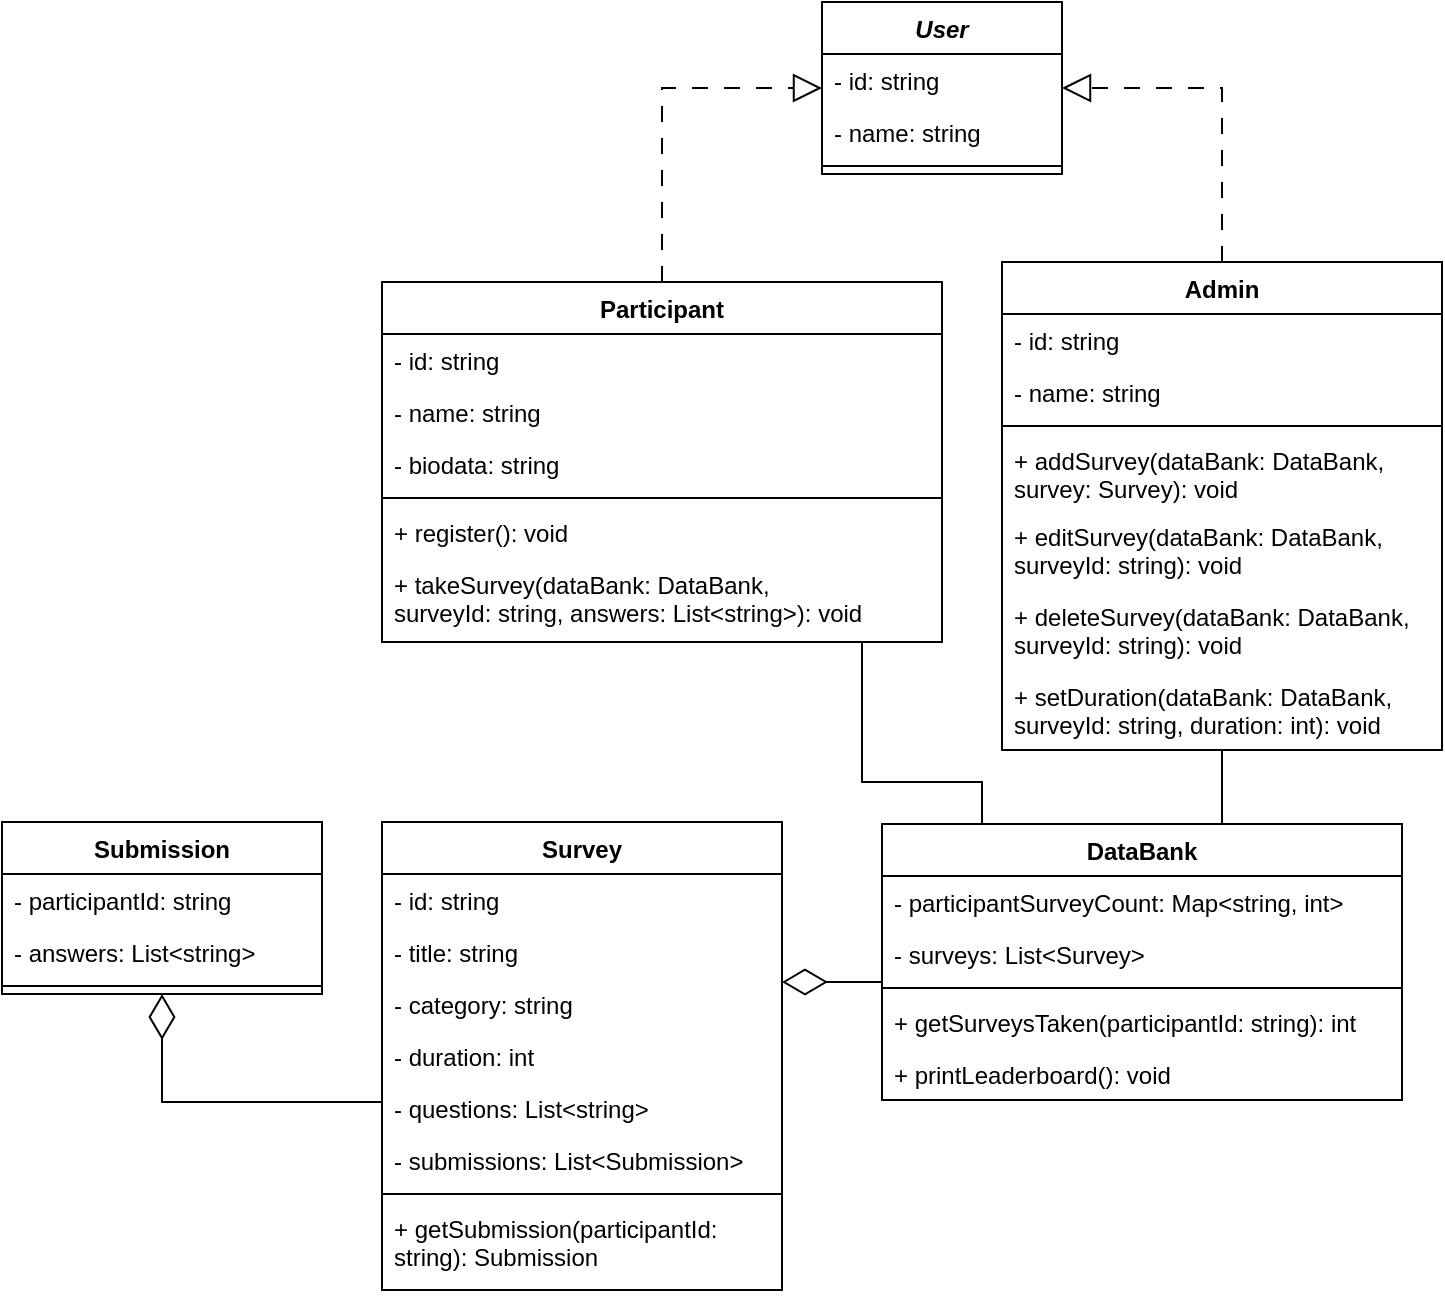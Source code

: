 <mxfile version="16.5.1" type="device" pages="2"><diagram id="oVAMmOjpGpqG1x3Kujc6" name="Class Diagram"><mxGraphModel dx="868" dy="563" grid="1" gridSize="10" guides="1" tooltips="1" connect="1" arrows="1" fold="1" page="1" pageScale="1" pageWidth="850" pageHeight="1100" background="none" math="0" shadow="0"><root><mxCell id="fpF5CI0FtS82N-PwY8RU-0"/><mxCell id="fpF5CI0FtS82N-PwY8RU-1" parent="fpF5CI0FtS82N-PwY8RU-0"/><mxCell id="Be_wtCM-BPWPSQhNU4jH-3" style="rounded=0;html=1;dashed=1;dashPattern=8 8;strokeWidth=1;edgeStyle=orthogonalEdgeStyle;endSize=12;endArrow=block;endFill=0;" parent="fpF5CI0FtS82N-PwY8RU-1" source="uFZZaizbo9lws-Cu4-Lb-0" target="uFZZaizbo9lws-Cu4-Lb-50" edge="1"><mxGeometry relative="1" as="geometry"><Array as="points"><mxPoint x="680" y="113"/></Array></mxGeometry></mxCell><mxCell id="ctmqUa3myYbx-IkT92Q0-2" style="edgeStyle=orthogonalEdgeStyle;rounded=0;html=1;strokeWidth=1;endArrow=none;endFill=0;endSize=20;" parent="fpF5CI0FtS82N-PwY8RU-1" source="uFZZaizbo9lws-Cu4-Lb-0" target="uFZZaizbo9lws-Cu4-Lb-41" edge="1"><mxGeometry relative="1" as="geometry"><Array as="points"><mxPoint x="650" y="390"/><mxPoint x="650" y="390"/></Array></mxGeometry></mxCell><mxCell id="uFZZaizbo9lws-Cu4-Lb-0" value="Admin" style="swimlane;fontStyle=1;align=center;verticalAlign=top;childLayout=stackLayout;horizontal=1;startSize=26;horizontalStack=0;resizeParent=1;resizeParentMax=0;resizeLast=0;collapsible=1;marginBottom=0;" parent="fpF5CI0FtS82N-PwY8RU-1" vertex="1"><mxGeometry x="570" y="200" width="220" height="244" as="geometry"/></mxCell><mxCell id="uFZZaizbo9lws-Cu4-Lb-1" value="- id: string" style="text;strokeColor=none;fillColor=none;align=left;verticalAlign=top;spacingLeft=4;spacingRight=4;overflow=hidden;rotatable=0;points=[[0,0.5],[1,0.5]];portConstraint=eastwest;" parent="uFZZaizbo9lws-Cu4-Lb-0" vertex="1"><mxGeometry y="26" width="220" height="26" as="geometry"/></mxCell><mxCell id="uFZZaizbo9lws-Cu4-Lb-2" value="- name: string" style="text;strokeColor=none;fillColor=none;align=left;verticalAlign=top;spacingLeft=4;spacingRight=4;overflow=hidden;rotatable=0;points=[[0,0.5],[1,0.5]];portConstraint=eastwest;" parent="uFZZaizbo9lws-Cu4-Lb-0" vertex="1"><mxGeometry y="52" width="220" height="26" as="geometry"/></mxCell><mxCell id="uFZZaizbo9lws-Cu4-Lb-4" value="" style="line;strokeWidth=1;fillColor=none;align=left;verticalAlign=middle;spacingTop=-1;spacingLeft=3;spacingRight=3;rotatable=0;labelPosition=right;points=[];portConstraint=eastwest;" parent="uFZZaizbo9lws-Cu4-Lb-0" vertex="1"><mxGeometry y="78" width="220" height="8" as="geometry"/></mxCell><mxCell id="uFZZaizbo9lws-Cu4-Lb-5" value="+ addSurvey(dataBank: DataBank,&#10;survey: Survey): void" style="text;strokeColor=none;fillColor=none;align=left;verticalAlign=top;spacingLeft=4;spacingRight=4;overflow=hidden;rotatable=0;points=[[0,0.5],[1,0.5]];portConstraint=eastwest;" parent="uFZZaizbo9lws-Cu4-Lb-0" vertex="1"><mxGeometry y="86" width="220" height="38" as="geometry"/></mxCell><mxCell id="uFZZaizbo9lws-Cu4-Lb-6" value="+ editSurvey(dataBank: DataBank,&#10;surveyId: string): void" style="text;strokeColor=none;fillColor=none;align=left;verticalAlign=top;spacingLeft=4;spacingRight=4;overflow=hidden;rotatable=0;points=[[0,0.5],[1,0.5]];portConstraint=eastwest;" parent="uFZZaizbo9lws-Cu4-Lb-0" vertex="1"><mxGeometry y="124" width="220" height="40" as="geometry"/></mxCell><mxCell id="uFZZaizbo9lws-Cu4-Lb-7" value="+ deleteSurvey(dataBank: DataBank,&#10;surveyId: string): void" style="text;strokeColor=none;fillColor=none;align=left;verticalAlign=top;spacingLeft=4;spacingRight=4;overflow=hidden;rotatable=0;points=[[0,0.5],[1,0.5]];portConstraint=eastwest;" parent="uFZZaizbo9lws-Cu4-Lb-0" vertex="1"><mxGeometry y="164" width="220" height="40" as="geometry"/></mxCell><mxCell id="uFZZaizbo9lws-Cu4-Lb-8" value="+ setDuration(dataBank: DataBank,&#10;surveyId: string, duration: int): void" style="text;strokeColor=none;fillColor=none;align=left;verticalAlign=top;spacingLeft=4;spacingRight=4;overflow=hidden;rotatable=0;points=[[0,0.5],[1,0.5]];portConstraint=eastwest;" parent="uFZZaizbo9lws-Cu4-Lb-0" vertex="1"><mxGeometry y="204" width="220" height="40" as="geometry"/></mxCell><mxCell id="Be_wtCM-BPWPSQhNU4jH-4" style="edgeStyle=orthogonalEdgeStyle;rounded=0;html=1;dashed=1;dashPattern=8 8;strokeWidth=1;endArrow=block;endFill=0;endSize=12;" parent="fpF5CI0FtS82N-PwY8RU-1" source="uFZZaizbo9lws-Cu4-Lb-10" target="uFZZaizbo9lws-Cu4-Lb-50" edge="1"><mxGeometry relative="1" as="geometry"><Array as="points"><mxPoint x="400" y="113"/></Array></mxGeometry></mxCell><mxCell id="ctmqUa3myYbx-IkT92Q0-4" style="edgeStyle=orthogonalEdgeStyle;rounded=0;html=1;strokeWidth=1;endArrow=none;endFill=0;endSize=20;" parent="fpF5CI0FtS82N-PwY8RU-1" source="uFZZaizbo9lws-Cu4-Lb-10" target="uFZZaizbo9lws-Cu4-Lb-41" edge="1"><mxGeometry relative="1" as="geometry"><Array as="points"><mxPoint x="500" y="460"/><mxPoint x="560" y="460"/></Array></mxGeometry></mxCell><mxCell id="uFZZaizbo9lws-Cu4-Lb-10" value="Participant" style="swimlane;fontStyle=1;align=center;verticalAlign=top;childLayout=stackLayout;horizontal=1;startSize=26;horizontalStack=0;resizeParent=1;resizeParentMax=0;resizeLast=0;collapsible=1;marginBottom=0;" parent="fpF5CI0FtS82N-PwY8RU-1" vertex="1"><mxGeometry x="260" y="210" width="280" height="180" as="geometry"/></mxCell><mxCell id="uFZZaizbo9lws-Cu4-Lb-11" value="- id: string" style="text;strokeColor=none;fillColor=none;align=left;verticalAlign=top;spacingLeft=4;spacingRight=4;overflow=hidden;rotatable=0;points=[[0,0.5],[1,0.5]];portConstraint=eastwest;" parent="uFZZaizbo9lws-Cu4-Lb-10" vertex="1"><mxGeometry y="26" width="280" height="26" as="geometry"/></mxCell><mxCell id="uFZZaizbo9lws-Cu4-Lb-12" value="- name: string" style="text;strokeColor=none;fillColor=none;align=left;verticalAlign=top;spacingLeft=4;spacingRight=4;overflow=hidden;rotatable=0;points=[[0,0.5],[1,0.5]];portConstraint=eastwest;" parent="uFZZaizbo9lws-Cu4-Lb-10" vertex="1"><mxGeometry y="52" width="280" height="26" as="geometry"/></mxCell><mxCell id="uFZZaizbo9lws-Cu4-Lb-20" value="- biodata: string" style="text;strokeColor=none;fillColor=none;align=left;verticalAlign=top;spacingLeft=4;spacingRight=4;overflow=hidden;rotatable=0;points=[[0,0.5],[1,0.5]];portConstraint=eastwest;" parent="uFZZaizbo9lws-Cu4-Lb-10" vertex="1"><mxGeometry y="78" width="280" height="26" as="geometry"/></mxCell><mxCell id="uFZZaizbo9lws-Cu4-Lb-14" value="" style="line;strokeWidth=1;fillColor=none;align=left;verticalAlign=middle;spacingTop=-1;spacingLeft=3;spacingRight=3;rotatable=0;labelPosition=right;points=[];portConstraint=eastwest;" parent="uFZZaizbo9lws-Cu4-Lb-10" vertex="1"><mxGeometry y="104" width="280" height="8" as="geometry"/></mxCell><mxCell id="uFZZaizbo9lws-Cu4-Lb-18" value="+ register(): void" style="text;strokeColor=none;fillColor=none;align=left;verticalAlign=top;spacingLeft=4;spacingRight=4;overflow=hidden;rotatable=0;points=[[0,0.5],[1,0.5]];portConstraint=eastwest;" parent="uFZZaizbo9lws-Cu4-Lb-10" vertex="1"><mxGeometry y="112" width="280" height="26" as="geometry"/></mxCell><mxCell id="uFZZaizbo9lws-Cu4-Lb-22" value="+ takeSurvey(dataBank: DataBank,&#10;surveyId: string, answers: List&lt;string&gt;): void" style="text;strokeColor=none;fillColor=none;align=left;verticalAlign=top;spacingLeft=4;spacingRight=4;overflow=hidden;rotatable=0;points=[[0,0.5],[1,0.5]];portConstraint=eastwest;" parent="uFZZaizbo9lws-Cu4-Lb-10" vertex="1"><mxGeometry y="138" width="280" height="42" as="geometry"/></mxCell><mxCell id="ctmqUa3myYbx-IkT92Q0-5" style="edgeStyle=orthogonalEdgeStyle;rounded=0;html=1;strokeWidth=1;endArrow=diamondThin;endFill=0;endSize=20;" parent="fpF5CI0FtS82N-PwY8RU-1" source="uFZZaizbo9lws-Cu4-Lb-23" target="uFZZaizbo9lws-Cu4-Lb-63" edge="1"><mxGeometry relative="1" as="geometry"><Array as="points"><mxPoint x="150" y="620"/></Array></mxGeometry></mxCell><mxCell id="uFZZaizbo9lws-Cu4-Lb-23" value="Survey" style="swimlane;fontStyle=1;align=center;verticalAlign=top;childLayout=stackLayout;horizontal=1;startSize=26;horizontalStack=0;resizeParent=1;resizeParentMax=0;resizeLast=0;collapsible=1;marginBottom=0;" parent="fpF5CI0FtS82N-PwY8RU-1" vertex="1"><mxGeometry x="260" y="480" width="200" height="234" as="geometry"/></mxCell><mxCell id="uFZZaizbo9lws-Cu4-Lb-24" value="- id: string" style="text;strokeColor=none;fillColor=none;align=left;verticalAlign=top;spacingLeft=4;spacingRight=4;overflow=hidden;rotatable=0;points=[[0,0.5],[1,0.5]];portConstraint=eastwest;" parent="uFZZaizbo9lws-Cu4-Lb-23" vertex="1"><mxGeometry y="26" width="200" height="26" as="geometry"/></mxCell><mxCell id="uFZZaizbo9lws-Cu4-Lb-25" value="- title: string" style="text;strokeColor=none;fillColor=none;align=left;verticalAlign=top;spacingLeft=4;spacingRight=4;overflow=hidden;rotatable=0;points=[[0,0.5],[1,0.5]];portConstraint=eastwest;" parent="uFZZaizbo9lws-Cu4-Lb-23" vertex="1"><mxGeometry y="52" width="200" height="26" as="geometry"/></mxCell><mxCell id="uFZZaizbo9lws-Cu4-Lb-26" value="- category: string" style="text;strokeColor=none;fillColor=none;align=left;verticalAlign=top;spacingLeft=4;spacingRight=4;overflow=hidden;rotatable=0;points=[[0,0.5],[1,0.5]];portConstraint=eastwest;" parent="uFZZaizbo9lws-Cu4-Lb-23" vertex="1"><mxGeometry y="78" width="200" height="26" as="geometry"/></mxCell><mxCell id="uFZZaizbo9lws-Cu4-Lb-28" value="- duration: int" style="text;strokeColor=none;fillColor=none;align=left;verticalAlign=top;spacingLeft=4;spacingRight=4;overflow=hidden;rotatable=0;points=[[0,0.5],[1,0.5]];portConstraint=eastwest;" parent="uFZZaizbo9lws-Cu4-Lb-23" vertex="1"><mxGeometry y="104" width="200" height="26" as="geometry"/></mxCell><mxCell id="uFZZaizbo9lws-Cu4-Lb-27" value="- questions: List&lt;string&gt;" style="text;strokeColor=none;fillColor=none;align=left;verticalAlign=top;spacingLeft=4;spacingRight=4;overflow=hidden;rotatable=0;points=[[0,0.5],[1,0.5]];portConstraint=eastwest;" parent="uFZZaizbo9lws-Cu4-Lb-23" vertex="1"><mxGeometry y="130" width="200" height="26" as="geometry"/></mxCell><mxCell id="uFZZaizbo9lws-Cu4-Lb-62" value="- submissions: List&lt;Submission&gt;" style="text;strokeColor=none;fillColor=none;align=left;verticalAlign=top;spacingLeft=4;spacingRight=4;overflow=hidden;rotatable=0;points=[[0,0.5],[1,0.5]];portConstraint=eastwest;" parent="uFZZaizbo9lws-Cu4-Lb-23" vertex="1"><mxGeometry y="156" width="200" height="26" as="geometry"/></mxCell><mxCell id="uFZZaizbo9lws-Cu4-Lb-29" value="" style="line;strokeWidth=1;fillColor=none;align=left;verticalAlign=middle;spacingTop=-1;spacingLeft=3;spacingRight=3;rotatable=0;labelPosition=right;points=[];portConstraint=eastwest;" parent="uFZZaizbo9lws-Cu4-Lb-23" vertex="1"><mxGeometry y="182" width="200" height="8" as="geometry"/></mxCell><mxCell id="uFZZaizbo9lws-Cu4-Lb-75" value="+ getSubmission(participantId:&#10;string): Submission" style="text;strokeColor=none;fillColor=none;align=left;verticalAlign=top;spacingLeft=4;spacingRight=4;overflow=hidden;rotatable=0;points=[[0,0.5],[1,0.5]];portConstraint=eastwest;" parent="uFZZaizbo9lws-Cu4-Lb-23" vertex="1"><mxGeometry y="190" width="200" height="44" as="geometry"/></mxCell><mxCell id="ctmqUa3myYbx-IkT92Q0-0" style="edgeStyle=orthogonalEdgeStyle;rounded=0;html=1;strokeWidth=1;endArrow=diamondThin;endFill=0;endSize=20;" parent="fpF5CI0FtS82N-PwY8RU-1" source="uFZZaizbo9lws-Cu4-Lb-41" target="uFZZaizbo9lws-Cu4-Lb-23" edge="1"><mxGeometry relative="1" as="geometry"><mxPoint x="520" y="600" as="sourcePoint"/><mxPoint x="280" y="570" as="targetPoint"/><Array as="points"><mxPoint x="490" y="560"/><mxPoint x="490" y="560"/></Array></mxGeometry></mxCell><mxCell id="uFZZaizbo9lws-Cu4-Lb-41" value="DataBank" style="swimlane;fontStyle=1;align=center;verticalAlign=top;childLayout=stackLayout;horizontal=1;startSize=26;horizontalStack=0;resizeParent=1;resizeParentMax=0;resizeLast=0;collapsible=1;marginBottom=0;" parent="fpF5CI0FtS82N-PwY8RU-1" vertex="1"><mxGeometry x="510" y="481" width="260" height="138" as="geometry"/></mxCell><mxCell id="uFZZaizbo9lws-Cu4-Lb-42" value="- participantSurveyCount: Map&lt;string, int&gt;" style="text;strokeColor=none;fillColor=none;align=left;verticalAlign=top;spacingLeft=4;spacingRight=4;overflow=hidden;rotatable=0;points=[[0,0.5],[1,0.5]];portConstraint=eastwest;" parent="uFZZaizbo9lws-Cu4-Lb-41" vertex="1"><mxGeometry y="26" width="260" height="26" as="geometry"/></mxCell><mxCell id="uFZZaizbo9lws-Cu4-Lb-61" value="- surveys: List&lt;Survey&gt;" style="text;strokeColor=none;fillColor=none;align=left;verticalAlign=top;spacingLeft=4;spacingRight=4;overflow=hidden;rotatable=0;points=[[0,0.5],[1,0.5]];portConstraint=eastwest;" parent="uFZZaizbo9lws-Cu4-Lb-41" vertex="1"><mxGeometry y="52" width="260" height="26" as="geometry"/></mxCell><mxCell id="uFZZaizbo9lws-Cu4-Lb-47" value="" style="line;strokeWidth=1;fillColor=none;align=left;verticalAlign=middle;spacingTop=-1;spacingLeft=3;spacingRight=3;rotatable=0;labelPosition=right;points=[];portConstraint=eastwest;" parent="uFZZaizbo9lws-Cu4-Lb-41" vertex="1"><mxGeometry y="78" width="260" height="8" as="geometry"/></mxCell><mxCell id="uFZZaizbo9lws-Cu4-Lb-78" value="+ getSurveysTaken(participantId: string): int" style="text;strokeColor=none;fillColor=none;align=left;verticalAlign=top;spacingLeft=4;spacingRight=4;overflow=hidden;rotatable=0;points=[[0,0.5],[1,0.5]];portConstraint=eastwest;" parent="uFZZaizbo9lws-Cu4-Lb-41" vertex="1"><mxGeometry y="86" width="260" height="26" as="geometry"/></mxCell><mxCell id="uFZZaizbo9lws-Cu4-Lb-71" value="+ printLeaderboard(): void" style="text;strokeColor=none;fillColor=none;align=left;verticalAlign=top;spacingLeft=4;spacingRight=4;overflow=hidden;rotatable=0;points=[[0,0.5],[1,0.5]];portConstraint=eastwest;" parent="uFZZaizbo9lws-Cu4-Lb-41" vertex="1"><mxGeometry y="112" width="260" height="26" as="geometry"/></mxCell><mxCell id="uFZZaizbo9lws-Cu4-Lb-50" value="User" style="swimlane;fontStyle=3;align=center;verticalAlign=top;childLayout=stackLayout;horizontal=1;startSize=26;horizontalStack=0;resizeParent=1;resizeParentMax=0;resizeLast=0;collapsible=1;marginBottom=0;" parent="fpF5CI0FtS82N-PwY8RU-1" vertex="1"><mxGeometry x="480" y="70" width="120" height="86" as="geometry"/></mxCell><mxCell id="uFZZaizbo9lws-Cu4-Lb-51" value="- id: string" style="text;strokeColor=none;fillColor=none;align=left;verticalAlign=top;spacingLeft=4;spacingRight=4;overflow=hidden;rotatable=0;points=[[0,0.5],[1,0.5]];portConstraint=eastwest;fontStyle=0" parent="uFZZaizbo9lws-Cu4-Lb-50" vertex="1"><mxGeometry y="26" width="120" height="26" as="geometry"/></mxCell><mxCell id="uFZZaizbo9lws-Cu4-Lb-52" value="- name: string" style="text;strokeColor=none;fillColor=none;align=left;verticalAlign=top;spacingLeft=4;spacingRight=4;overflow=hidden;rotatable=0;points=[[0,0.5],[1,0.5]];portConstraint=eastwest;fontStyle=0" parent="uFZZaizbo9lws-Cu4-Lb-50" vertex="1"><mxGeometry y="52" width="120" height="26" as="geometry"/></mxCell><mxCell id="uFZZaizbo9lws-Cu4-Lb-54" value="" style="line;strokeWidth=1;fillColor=none;align=left;verticalAlign=middle;spacingTop=-1;spacingLeft=3;spacingRight=3;rotatable=0;labelPosition=right;points=[];portConstraint=eastwest;" parent="uFZZaizbo9lws-Cu4-Lb-50" vertex="1"><mxGeometry y="78" width="120" height="8" as="geometry"/></mxCell><mxCell id="uFZZaizbo9lws-Cu4-Lb-63" value="Submission" style="swimlane;fontStyle=1;align=center;verticalAlign=top;childLayout=stackLayout;horizontal=1;startSize=26;horizontalStack=0;resizeParent=1;resizeParentMax=0;resizeLast=0;collapsible=1;marginBottom=0;" parent="fpF5CI0FtS82N-PwY8RU-1" vertex="1"><mxGeometry x="70" y="480" width="160" height="86" as="geometry"/></mxCell><mxCell id="uFZZaizbo9lws-Cu4-Lb-66" value="- participantId: string" style="text;strokeColor=none;fillColor=none;align=left;verticalAlign=top;spacingLeft=4;spacingRight=4;overflow=hidden;rotatable=0;points=[[0,0.5],[1,0.5]];portConstraint=eastwest;" parent="uFZZaizbo9lws-Cu4-Lb-63" vertex="1"><mxGeometry y="26" width="160" height="26" as="geometry"/></mxCell><mxCell id="uFZZaizbo9lws-Cu4-Lb-74" value="- answers: List&lt;string&gt;" style="text;strokeColor=none;fillColor=none;align=left;verticalAlign=top;spacingLeft=4;spacingRight=4;overflow=hidden;rotatable=0;points=[[0,0.5],[1,0.5]];portConstraint=eastwest;" parent="uFZZaizbo9lws-Cu4-Lb-63" vertex="1"><mxGeometry y="52" width="160" height="26" as="geometry"/></mxCell><mxCell id="uFZZaizbo9lws-Cu4-Lb-67" value="" style="line;strokeWidth=1;fillColor=none;align=left;verticalAlign=middle;spacingTop=-1;spacingLeft=3;spacingRight=3;rotatable=0;labelPosition=right;points=[];portConstraint=eastwest;" parent="uFZZaizbo9lws-Cu4-Lb-63" vertex="1"><mxGeometry y="78" width="160" height="8" as="geometry"/></mxCell></root></mxGraphModel></diagram><diagram id="qYP1hg00byOOVkPQJ6UA" name="ER Diagram"><mxGraphModel dx="832" dy="485" grid="1" gridSize="10" guides="1" tooltips="1" connect="1" arrows="1" fold="1" page="1" pageScale="1" pageWidth="850" pageHeight="1100" math="0" shadow="0">&#xa;            <root>&#xa;                <mxCell id="N2RUJGXtfo4sSX20YHbn-0"/>&#xa;                <mxCell id="N2RUJGXtfo4sSX20YHbn-1" parent="N2RUJGXtfo4sSX20YHbn-0"/>&#xa;                <mxCell id="HDeraa3b5u5kPSdl0kWV-0" value="User" style="shape=table;startSize=30;container=1;collapsible=1;childLayout=tableLayout;fixedRows=1;rowLines=0;fontStyle=1;align=center;resizeLast=1;" parent="N2RUJGXtfo4sSX20YHbn-1" vertex="1">&#xa;                    <mxGeometry x="80" y="160" width="160" height="220" as="geometry"/>&#xa;                </mxCell>&#xa;                <mxCell id="HDeraa3b5u5kPSdl0kWV-1" value="" style="shape=tableRow;horizontal=0;startSize=0;swimlaneHead=0;swimlaneBody=0;fillColor=none;collapsible=0;dropTarget=0;points=[[0,0.5],[1,0.5]];portConstraint=eastwest;top=0;left=0;right=0;bottom=1;" parent="HDeraa3b5u5kPSdl0kWV-0" vertex="1">&#xa;                    <mxGeometry y="30" width="160" height="30" as="geometry"/>&#xa;                </mxCell>&#xa;                <mxCell id="HDeraa3b5u5kPSdl0kWV-2" value="PK" style="shape=partialRectangle;connectable=0;fillColor=none;top=0;left=0;bottom=0;right=0;fontStyle=1;overflow=hidden;" parent="HDeraa3b5u5kPSdl0kWV-1" vertex="1">&#xa;                    <mxGeometry width="30" height="30" as="geometry">&#xa;                        <mxRectangle width="30" height="30" as="alternateBounds"/>&#xa;                    </mxGeometry>&#xa;                </mxCell>&#xa;                <mxCell id="HDeraa3b5u5kPSdl0kWV-3" value="id" style="shape=partialRectangle;connectable=0;fillColor=none;top=0;left=0;bottom=0;right=0;align=left;spacingLeft=6;fontStyle=5;overflow=hidden;" parent="HDeraa3b5u5kPSdl0kWV-1" vertex="1">&#xa;                    <mxGeometry x="30" width="130" height="30" as="geometry">&#xa;                        <mxRectangle width="130" height="30" as="alternateBounds"/>&#xa;                    </mxGeometry>&#xa;                </mxCell>&#xa;                <mxCell id="HDeraa3b5u5kPSdl0kWV-4" value="" style="shape=tableRow;horizontal=0;startSize=0;swimlaneHead=0;swimlaneBody=0;fillColor=none;collapsible=0;dropTarget=0;points=[[0,0.5],[1,0.5]];portConstraint=eastwest;top=0;left=0;right=0;bottom=0;" parent="HDeraa3b5u5kPSdl0kWV-0" vertex="1">&#xa;                    <mxGeometry y="60" width="160" height="30" as="geometry"/>&#xa;                </mxCell>&#xa;                <mxCell id="HDeraa3b5u5kPSdl0kWV-5" value="" style="shape=partialRectangle;connectable=0;fillColor=none;top=0;left=0;bottom=0;right=0;editable=1;overflow=hidden;" parent="HDeraa3b5u5kPSdl0kWV-4" vertex="1">&#xa;                    <mxGeometry width="30" height="30" as="geometry">&#xa;                        <mxRectangle width="30" height="30" as="alternateBounds"/>&#xa;                    </mxGeometry>&#xa;                </mxCell>&#xa;                <mxCell id="HDeraa3b5u5kPSdl0kWV-6" value="name" style="shape=partialRectangle;connectable=0;fillColor=none;top=0;left=0;bottom=0;right=0;align=left;spacingLeft=6;overflow=hidden;" parent="HDeraa3b5u5kPSdl0kWV-4" vertex="1">&#xa;                    <mxGeometry x="30" width="130" height="30" as="geometry">&#xa;                        <mxRectangle width="130" height="30" as="alternateBounds"/>&#xa;                    </mxGeometry>&#xa;                </mxCell>&#xa;                <mxCell id="1VS6TCJKfzuKed5p6ZdA-13" value="" style="shape=tableRow;horizontal=0;startSize=0;swimlaneHead=0;swimlaneBody=0;fillColor=none;collapsible=0;dropTarget=0;points=[[0,0.5],[1,0.5]];portConstraint=eastwest;top=0;left=0;right=0;bottom=0;" parent="HDeraa3b5u5kPSdl0kWV-0" vertex="1">&#xa;                    <mxGeometry y="90" width="160" height="30" as="geometry"/>&#xa;                </mxCell>&#xa;                <mxCell id="1VS6TCJKfzuKed5p6ZdA-14" value="" style="shape=partialRectangle;connectable=0;fillColor=none;top=0;left=0;bottom=0;right=0;editable=1;overflow=hidden;" parent="1VS6TCJKfzuKed5p6ZdA-13" vertex="1">&#xa;                    <mxGeometry width="30" height="30" as="geometry">&#xa;                        <mxRectangle width="30" height="30" as="alternateBounds"/>&#xa;                    </mxGeometry>&#xa;                </mxCell>&#xa;                <mxCell id="1VS6TCJKfzuKed5p6ZdA-15" value="password" style="shape=partialRectangle;connectable=0;fillColor=none;top=0;left=0;bottom=0;right=0;align=left;spacingLeft=6;overflow=hidden;" parent="1VS6TCJKfzuKed5p6ZdA-13" vertex="1">&#xa;                    <mxGeometry x="30" width="130" height="30" as="geometry">&#xa;                        <mxRectangle width="130" height="30" as="alternateBounds"/>&#xa;                    </mxGeometry>&#xa;                </mxCell>&#xa;                <mxCell id="iSuhEY0S3cybfxQblb8B-7" value="" style="shape=tableRow;horizontal=0;startSize=0;swimlaneHead=0;swimlaneBody=0;fillColor=none;collapsible=0;dropTarget=0;points=[[0,0.5],[1,0.5]];portConstraint=eastwest;top=0;left=0;right=0;bottom=0;" parent="HDeraa3b5u5kPSdl0kWV-0" vertex="1">&#xa;                    <mxGeometry y="120" width="160" height="30" as="geometry"/>&#xa;                </mxCell>&#xa;                <mxCell id="iSuhEY0S3cybfxQblb8B-8" value="" style="shape=partialRectangle;connectable=0;fillColor=none;top=0;left=0;bottom=0;right=0;editable=1;overflow=hidden;" parent="iSuhEY0S3cybfxQblb8B-7" vertex="1">&#xa;                    <mxGeometry width="30" height="30" as="geometry">&#xa;                        <mxRectangle width="30" height="30" as="alternateBounds"/>&#xa;                    </mxGeometry>&#xa;                </mxCell>&#xa;                <mxCell id="iSuhEY0S3cybfxQblb8B-9" value="role" style="shape=partialRectangle;connectable=0;fillColor=none;top=0;left=0;bottom=0;right=0;align=left;spacingLeft=6;overflow=hidden;" parent="iSuhEY0S3cybfxQblb8B-7" vertex="1">&#xa;                    <mxGeometry x="30" width="130" height="30" as="geometry">&#xa;                        <mxRectangle width="130" height="30" as="alternateBounds"/>&#xa;                    </mxGeometry>&#xa;                </mxCell>&#xa;                <mxCell id="HDeraa3b5u5kPSdl0kWV-10" value="" style="shape=tableRow;horizontal=0;startSize=0;swimlaneHead=0;swimlaneBody=0;fillColor=none;collapsible=0;dropTarget=0;points=[[0,0.5],[1,0.5]];portConstraint=eastwest;top=0;left=0;right=0;bottom=0;" parent="HDeraa3b5u5kPSdl0kWV-0" vertex="1">&#xa;                    <mxGeometry y="150" width="160" height="30" as="geometry"/>&#xa;                </mxCell>&#xa;                <mxCell id="HDeraa3b5u5kPSdl0kWV-11" value="" style="shape=partialRectangle;connectable=0;fillColor=none;top=0;left=0;bottom=0;right=0;editable=1;overflow=hidden;" parent="HDeraa3b5u5kPSdl0kWV-10" vertex="1">&#xa;                    <mxGeometry width="30" height="30" as="geometry">&#xa;                        <mxRectangle width="30" height="30" as="alternateBounds"/>&#xa;                    </mxGeometry>&#xa;                </mxCell>&#xa;                <mxCell id="HDeraa3b5u5kPSdl0kWV-12" value="biodata" style="shape=partialRectangle;connectable=0;fillColor=none;top=0;left=0;bottom=0;right=0;align=left;spacingLeft=6;overflow=hidden;" parent="HDeraa3b5u5kPSdl0kWV-10" vertex="1">&#xa;                    <mxGeometry x="30" width="130" height="30" as="geometry">&#xa;                        <mxRectangle width="130" height="30" as="alternateBounds"/>&#xa;                    </mxGeometry>&#xa;                </mxCell>&#xa;                <mxCell id="HDeraa3b5u5kPSdl0kWV-7" value="" style="shape=tableRow;horizontal=0;startSize=0;swimlaneHead=0;swimlaneBody=0;fillColor=none;collapsible=0;dropTarget=0;points=[[0,0.5],[1,0.5]];portConstraint=eastwest;top=0;left=0;right=0;bottom=0;" parent="HDeraa3b5u5kPSdl0kWV-0" vertex="1">&#xa;                    <mxGeometry y="180" width="160" height="30" as="geometry"/>&#xa;                </mxCell>&#xa;                <mxCell id="HDeraa3b5u5kPSdl0kWV-8" value="" style="shape=partialRectangle;connectable=0;fillColor=none;top=0;left=0;bottom=0;right=0;editable=1;overflow=hidden;" parent="HDeraa3b5u5kPSdl0kWV-7" vertex="1">&#xa;                    <mxGeometry width="30" height="30" as="geometry">&#xa;                        <mxRectangle width="30" height="30" as="alternateBounds"/>&#xa;                    </mxGeometry>&#xa;                </mxCell>&#xa;                <mxCell id="HDeraa3b5u5kPSdl0kWV-9" value="created_at" style="shape=partialRectangle;connectable=0;fillColor=none;top=0;left=0;bottom=0;right=0;align=left;spacingLeft=6;overflow=hidden;" parent="HDeraa3b5u5kPSdl0kWV-7" vertex="1">&#xa;                    <mxGeometry x="30" width="130" height="30" as="geometry">&#xa;                        <mxRectangle width="130" height="30" as="alternateBounds"/>&#xa;                    </mxGeometry>&#xa;                </mxCell>&#xa;                <mxCell id="jpw0KgxK5dZ2Ri5v1oUI-2" value="" style="shape=tableRow;horizontal=0;startSize=0;swimlaneHead=0;swimlaneBody=0;fillColor=none;collapsible=0;dropTarget=0;points=[[0,0.5],[1,0.5]];portConstraint=eastwest;top=0;left=0;right=0;bottom=0;" parent="N2RUJGXtfo4sSX20YHbn-1" vertex="1">&#xa;                    <mxGeometry x="160" y="350" width="180" height="30" as="geometry"/>&#xa;                </mxCell>&#xa;                <mxCell id="jpw0KgxK5dZ2Ri5v1oUI-3" value="" style="shape=partialRectangle;connectable=0;fillColor=none;top=0;left=0;bottom=0;right=0;editable=1;overflow=hidden;" parent="jpw0KgxK5dZ2Ri5v1oUI-2" vertex="1">&#xa;                    <mxGeometry width="30" height="30" as="geometry">&#xa;                        <mxRectangle width="30" height="30" as="alternateBounds"/>&#xa;                    </mxGeometry>&#xa;                </mxCell>&#xa;                <mxCell id="M-yCnXxAxaBxLtGFRWcI-0" value="Survey" style="shape=table;startSize=30;container=1;collapsible=1;childLayout=tableLayout;fixedRows=1;rowLines=0;fontStyle=1;align=center;resizeLast=1;" parent="N2RUJGXtfo4sSX20YHbn-1" vertex="1">&#xa;                    <mxGeometry x="280" y="160" width="120" height="160" as="geometry"/>&#xa;                </mxCell>&#xa;                <mxCell id="M-yCnXxAxaBxLtGFRWcI-1" value="" style="shape=tableRow;horizontal=0;startSize=0;swimlaneHead=0;swimlaneBody=0;fillColor=none;collapsible=0;dropTarget=0;points=[[0,0.5],[1,0.5]];portConstraint=eastwest;top=0;left=0;right=0;bottom=1;" parent="M-yCnXxAxaBxLtGFRWcI-0" vertex="1">&#xa;                    <mxGeometry y="30" width="120" height="30" as="geometry"/>&#xa;                </mxCell>&#xa;                <mxCell id="M-yCnXxAxaBxLtGFRWcI-2" value="PK" style="shape=partialRectangle;connectable=0;fillColor=none;top=0;left=0;bottom=0;right=0;fontStyle=1;overflow=hidden;" parent="M-yCnXxAxaBxLtGFRWcI-1" vertex="1">&#xa;                    <mxGeometry width="30" height="30" as="geometry">&#xa;                        <mxRectangle width="30" height="30" as="alternateBounds"/>&#xa;                    </mxGeometry>&#xa;                </mxCell>&#xa;                <mxCell id="M-yCnXxAxaBxLtGFRWcI-3" value="id" style="shape=partialRectangle;connectable=0;fillColor=none;top=0;left=0;bottom=0;right=0;align=left;spacingLeft=6;fontStyle=5;overflow=hidden;" parent="M-yCnXxAxaBxLtGFRWcI-1" vertex="1">&#xa;                    <mxGeometry x="30" width="90" height="30" as="geometry">&#xa;                        <mxRectangle width="90" height="30" as="alternateBounds"/>&#xa;                    </mxGeometry>&#xa;                </mxCell>&#xa;                <mxCell id="M-yCnXxAxaBxLtGFRWcI-4" value="" style="shape=tableRow;horizontal=0;startSize=0;swimlaneHead=0;swimlaneBody=0;fillColor=none;collapsible=0;dropTarget=0;points=[[0,0.5],[1,0.5]];portConstraint=eastwest;top=0;left=0;right=0;bottom=0;" parent="M-yCnXxAxaBxLtGFRWcI-0" vertex="1">&#xa;                    <mxGeometry y="60" width="120" height="30" as="geometry"/>&#xa;                </mxCell>&#xa;                <mxCell id="M-yCnXxAxaBxLtGFRWcI-5" value="" style="shape=partialRectangle;connectable=0;fillColor=none;top=0;left=0;bottom=0;right=0;editable=1;overflow=hidden;" parent="M-yCnXxAxaBxLtGFRWcI-4" vertex="1">&#xa;                    <mxGeometry width="30" height="30" as="geometry">&#xa;                        <mxRectangle width="30" height="30" as="alternateBounds"/>&#xa;                    </mxGeometry>&#xa;                </mxCell>&#xa;                <mxCell id="M-yCnXxAxaBxLtGFRWcI-6" value="title" style="shape=partialRectangle;connectable=0;fillColor=none;top=0;left=0;bottom=0;right=0;align=left;spacingLeft=6;overflow=hidden;" parent="M-yCnXxAxaBxLtGFRWcI-4" vertex="1">&#xa;                    <mxGeometry x="30" width="90" height="30" as="geometry">&#xa;                        <mxRectangle width="90" height="30" as="alternateBounds"/>&#xa;                    </mxGeometry>&#xa;                </mxCell>&#xa;                <mxCell id="fcsORPPL-8WWhUFuUAdY-7" value="" style="shape=tableRow;horizontal=0;startSize=0;swimlaneHead=0;swimlaneBody=0;fillColor=none;collapsible=0;dropTarget=0;points=[[0,0.5],[1,0.5]];portConstraint=eastwest;top=0;left=0;right=0;bottom=0;" parent="M-yCnXxAxaBxLtGFRWcI-0" vertex="1">&#xa;                    <mxGeometry y="90" width="120" height="30" as="geometry"/>&#xa;                </mxCell>&#xa;                <mxCell id="fcsORPPL-8WWhUFuUAdY-8" value="" style="shape=partialRectangle;connectable=0;fillColor=none;top=0;left=0;bottom=0;right=0;editable=1;overflow=hidden;" parent="fcsORPPL-8WWhUFuUAdY-7" vertex="1">&#xa;                    <mxGeometry width="30" height="30" as="geometry">&#xa;                        <mxRectangle width="30" height="30" as="alternateBounds"/>&#xa;                    </mxGeometry>&#xa;                </mxCell>&#xa;                <mxCell id="fcsORPPL-8WWhUFuUAdY-9" value="category" style="shape=partialRectangle;connectable=0;fillColor=none;top=0;left=0;bottom=0;right=0;align=left;spacingLeft=6;overflow=hidden;" parent="fcsORPPL-8WWhUFuUAdY-7" vertex="1">&#xa;                    <mxGeometry x="30" width="90" height="30" as="geometry">&#xa;                        <mxRectangle width="90" height="30" as="alternateBounds"/>&#xa;                    </mxGeometry>&#xa;                </mxCell>&#xa;                <mxCell id="M-yCnXxAxaBxLtGFRWcI-7" value="" style="shape=tableRow;horizontal=0;startSize=0;swimlaneHead=0;swimlaneBody=0;fillColor=none;collapsible=0;dropTarget=0;points=[[0,0.5],[1,0.5]];portConstraint=eastwest;top=0;left=0;right=0;bottom=0;" parent="M-yCnXxAxaBxLtGFRWcI-0" vertex="1">&#xa;                    <mxGeometry y="120" width="120" height="30" as="geometry"/>&#xa;                </mxCell>&#xa;                <mxCell id="M-yCnXxAxaBxLtGFRWcI-8" value="" style="shape=partialRectangle;connectable=0;fillColor=none;top=0;left=0;bottom=0;right=0;editable=1;overflow=hidden;" parent="M-yCnXxAxaBxLtGFRWcI-7" vertex="1">&#xa;                    <mxGeometry width="30" height="30" as="geometry">&#xa;                        <mxRectangle width="30" height="30" as="alternateBounds"/>&#xa;                    </mxGeometry>&#xa;                </mxCell>&#xa;                <mxCell id="M-yCnXxAxaBxLtGFRWcI-9" value="duration" style="shape=partialRectangle;connectable=0;fillColor=none;top=0;left=0;bottom=0;right=0;align=left;spacingLeft=6;overflow=hidden;" parent="M-yCnXxAxaBxLtGFRWcI-7" vertex="1">&#xa;                    <mxGeometry x="30" width="90" height="30" as="geometry">&#xa;                        <mxRectangle width="90" height="30" as="alternateBounds"/>&#xa;                    </mxGeometry>&#xa;                </mxCell>&#xa;                <mxCell id="FR-QnB6QFvKShqcWz94D-0" value="Question" style="shape=table;startSize=30;container=1;collapsible=1;childLayout=tableLayout;fixedRows=1;rowLines=0;fontStyle=1;align=center;resizeLast=1;" parent="N2RUJGXtfo4sSX20YHbn-1" vertex="1">&#xa;                    <mxGeometry x="440" y="160" width="160" height="120" as="geometry"/>&#xa;                </mxCell>&#xa;                <mxCell id="FR-QnB6QFvKShqcWz94D-1" value="" style="shape=tableRow;horizontal=0;startSize=0;swimlaneHead=0;swimlaneBody=0;fillColor=none;collapsible=0;dropTarget=0;points=[[0,0.5],[1,0.5]];portConstraint=eastwest;top=0;left=0;right=0;bottom=0;" parent="FR-QnB6QFvKShqcWz94D-0" vertex="1">&#xa;                    <mxGeometry y="30" width="160" height="30" as="geometry"/>&#xa;                </mxCell>&#xa;                <mxCell id="FR-QnB6QFvKShqcWz94D-2" value="PK" style="shape=partialRectangle;connectable=0;fillColor=none;top=0;left=0;bottom=0;right=0;fontStyle=1;overflow=hidden;" parent="FR-QnB6QFvKShqcWz94D-1" vertex="1">&#xa;                    <mxGeometry width="60" height="30" as="geometry">&#xa;                        <mxRectangle width="60" height="30" as="alternateBounds"/>&#xa;                    </mxGeometry>&#xa;                </mxCell>&#xa;                <mxCell id="FR-QnB6QFvKShqcWz94D-3" value="id" style="shape=partialRectangle;connectable=0;fillColor=none;top=0;left=0;bottom=0;right=0;align=left;spacingLeft=6;fontStyle=5;overflow=hidden;" parent="FR-QnB6QFvKShqcWz94D-1" vertex="1">&#xa;                    <mxGeometry x="60" width="100" height="30" as="geometry">&#xa;                        <mxRectangle width="100" height="30" as="alternateBounds"/>&#xa;                    </mxGeometry>&#xa;                </mxCell>&#xa;                <mxCell id="FR-QnB6QFvKShqcWz94D-4" value="" style="shape=tableRow;horizontal=0;startSize=0;swimlaneHead=0;swimlaneBody=0;fillColor=none;collapsible=0;dropTarget=0;points=[[0,0.5],[1,0.5]];portConstraint=eastwest;top=0;left=0;right=0;bottom=1;" parent="FR-QnB6QFvKShqcWz94D-0" vertex="1">&#xa;                    <mxGeometry y="60" width="160" height="30" as="geometry"/>&#xa;                </mxCell>&#xa;                <mxCell id="FR-QnB6QFvKShqcWz94D-5" value="FK" style="shape=partialRectangle;connectable=0;fillColor=none;top=0;left=0;bottom=0;right=0;fontStyle=1;overflow=hidden;" parent="FR-QnB6QFvKShqcWz94D-4" vertex="1">&#xa;                    <mxGeometry width="60" height="30" as="geometry">&#xa;                        <mxRectangle width="60" height="30" as="alternateBounds"/>&#xa;                    </mxGeometry>&#xa;                </mxCell>&#xa;                <mxCell id="FR-QnB6QFvKShqcWz94D-6" value="survey_id" style="shape=partialRectangle;connectable=0;fillColor=none;top=0;left=0;bottom=0;right=0;align=left;spacingLeft=6;fontStyle=5;overflow=hidden;" parent="FR-QnB6QFvKShqcWz94D-4" vertex="1">&#xa;                    <mxGeometry x="60" width="100" height="30" as="geometry">&#xa;                        <mxRectangle width="100" height="30" as="alternateBounds"/>&#xa;                    </mxGeometry>&#xa;                </mxCell>&#xa;                <mxCell id="FR-QnB6QFvKShqcWz94D-7" value="" style="shape=tableRow;horizontal=0;startSize=0;swimlaneHead=0;swimlaneBody=0;fillColor=none;collapsible=0;dropTarget=0;points=[[0,0.5],[1,0.5]];portConstraint=eastwest;top=0;left=0;right=0;bottom=0;" parent="FR-QnB6QFvKShqcWz94D-0" vertex="1">&#xa;                    <mxGeometry y="90" width="160" height="30" as="geometry"/>&#xa;                </mxCell>&#xa;                <mxCell id="FR-QnB6QFvKShqcWz94D-8" value="" style="shape=partialRectangle;connectable=0;fillColor=none;top=0;left=0;bottom=0;right=0;editable=1;overflow=hidden;" parent="FR-QnB6QFvKShqcWz94D-7" vertex="1">&#xa;                    <mxGeometry width="60" height="30" as="geometry">&#xa;                        <mxRectangle width="60" height="30" as="alternateBounds"/>&#xa;                    </mxGeometry>&#xa;                </mxCell>&#xa;                <mxCell id="FR-QnB6QFvKShqcWz94D-9" value="description" style="shape=partialRectangle;connectable=0;fillColor=none;top=0;left=0;bottom=0;right=0;align=left;spacingLeft=6;overflow=hidden;" parent="FR-QnB6QFvKShqcWz94D-7" vertex="1">&#xa;                    <mxGeometry x="60" width="100" height="30" as="geometry">&#xa;                        <mxRectangle width="100" height="30" as="alternateBounds"/>&#xa;                    </mxGeometry>&#xa;                </mxCell>&#xa;                <mxCell id="FR-QnB6QFvKShqcWz94D-13" value="Submission" style="shape=table;startSize=30;container=1;collapsible=1;childLayout=tableLayout;fixedRows=1;rowLines=0;fontStyle=1;align=center;resizeLast=1;" parent="N2RUJGXtfo4sSX20YHbn-1" vertex="1">&#xa;                    <mxGeometry x="320" y="360" width="160" height="120" as="geometry"/>&#xa;                </mxCell>&#xa;                <mxCell id="FR-QnB6QFvKShqcWz94D-14" value="" style="shape=tableRow;horizontal=0;startSize=0;swimlaneHead=0;swimlaneBody=0;fillColor=none;collapsible=0;dropTarget=0;points=[[0,0.5],[1,0.5]];portConstraint=eastwest;top=0;left=0;right=0;bottom=0;" parent="FR-QnB6QFvKShqcWz94D-13" vertex="1">&#xa;                    <mxGeometry y="30" width="160" height="30" as="geometry"/>&#xa;                </mxCell>&#xa;                <mxCell id="FR-QnB6QFvKShqcWz94D-15" value="PK" style="shape=partialRectangle;connectable=0;fillColor=none;top=0;left=0;bottom=0;right=0;fontStyle=1;overflow=hidden;" parent="FR-QnB6QFvKShqcWz94D-14" vertex="1">&#xa;                    <mxGeometry width="60" height="30" as="geometry">&#xa;                        <mxRectangle width="60" height="30" as="alternateBounds"/>&#xa;                    </mxGeometry>&#xa;                </mxCell>&#xa;                <mxCell id="FR-QnB6QFvKShqcWz94D-16" value="id" style="shape=partialRectangle;connectable=0;fillColor=none;top=0;left=0;bottom=0;right=0;align=left;spacingLeft=6;fontStyle=5;overflow=hidden;" parent="FR-QnB6QFvKShqcWz94D-14" vertex="1">&#xa;                    <mxGeometry x="60" width="100" height="30" as="geometry">&#xa;                        <mxRectangle width="100" height="30" as="alternateBounds"/>&#xa;                    </mxGeometry>&#xa;                </mxCell>&#xa;                <mxCell id="FR-QnB6QFvKShqcWz94D-17" value="" style="shape=tableRow;horizontal=0;startSize=0;swimlaneHead=0;swimlaneBody=0;fillColor=none;collapsible=0;dropTarget=0;points=[[0,0.5],[1,0.5]];portConstraint=eastwest;top=0;left=0;right=0;bottom=1;" parent="FR-QnB6QFvKShqcWz94D-13" vertex="1">&#xa;                    <mxGeometry y="60" width="160" height="30" as="geometry"/>&#xa;                </mxCell>&#xa;                <mxCell id="FR-QnB6QFvKShqcWz94D-18" value="FK" style="shape=partialRectangle;connectable=0;fillColor=none;top=0;left=0;bottom=0;right=0;fontStyle=1;overflow=hidden;" parent="FR-QnB6QFvKShqcWz94D-17" vertex="1">&#xa;                    <mxGeometry width="60" height="30" as="geometry">&#xa;                        <mxRectangle width="60" height="30" as="alternateBounds"/>&#xa;                    </mxGeometry>&#xa;                </mxCell>&#xa;                <mxCell id="FR-QnB6QFvKShqcWz94D-19" value="survey_id" style="shape=partialRectangle;connectable=0;fillColor=none;top=0;left=0;bottom=0;right=0;align=left;spacingLeft=6;fontStyle=5;overflow=hidden;" parent="FR-QnB6QFvKShqcWz94D-17" vertex="1">&#xa;                    <mxGeometry x="60" width="100" height="30" as="geometry">&#xa;                        <mxRectangle width="100" height="30" as="alternateBounds"/>&#xa;                    </mxGeometry>&#xa;                </mxCell>&#xa;                <mxCell id="FR-QnB6QFvKShqcWz94D-20" value="" style="shape=tableRow;horizontal=0;startSize=0;swimlaneHead=0;swimlaneBody=0;fillColor=none;collapsible=0;dropTarget=0;points=[[0,0.5],[1,0.5]];portConstraint=eastwest;top=0;left=0;right=0;bottom=0;" parent="FR-QnB6QFvKShqcWz94D-13" vertex="1">&#xa;                    <mxGeometry y="90" width="160" height="30" as="geometry"/>&#xa;                </mxCell>&#xa;                <mxCell id="FR-QnB6QFvKShqcWz94D-21" value="" style="shape=partialRectangle;connectable=0;fillColor=none;top=0;left=0;bottom=0;right=0;editable=1;overflow=hidden;" parent="FR-QnB6QFvKShqcWz94D-20" vertex="1">&#xa;                    <mxGeometry width="60" height="30" as="geometry">&#xa;                        <mxRectangle width="60" height="30" as="alternateBounds"/>&#xa;                    </mxGeometry>&#xa;                </mxCell>&#xa;                <mxCell id="FR-QnB6QFvKShqcWz94D-22" value="answers" style="shape=partialRectangle;connectable=0;fillColor=none;top=0;left=0;bottom=0;right=0;align=left;spacingLeft=6;overflow=hidden;" parent="FR-QnB6QFvKShqcWz94D-20" vertex="1">&#xa;                    <mxGeometry x="60" width="100" height="30" as="geometry">&#xa;                        <mxRectangle width="100" height="30" as="alternateBounds"/>&#xa;                    </mxGeometry>&#xa;                </mxCell>&#xa;                <mxCell id="b5kQz5E17WmNY7JXjZXn-0" value="Answer" style="shape=table;startSize=30;container=1;collapsible=1;childLayout=tableLayout;fixedRows=1;rowLines=0;fontStyle=1;align=center;resizeLast=1;" vertex="1" parent="N2RUJGXtfo4sSX20YHbn-1">&#xa;                    <mxGeometry x="560" y="360" width="160" height="120" as="geometry"/>&#xa;                </mxCell>&#xa;                <mxCell id="b5kQz5E17WmNY7JXjZXn-1" value="" style="shape=tableRow;horizontal=0;startSize=0;swimlaneHead=0;swimlaneBody=0;fillColor=none;collapsible=0;dropTarget=0;points=[[0,0.5],[1,0.5]];portConstraint=eastwest;top=0;left=0;right=0;bottom=0;" vertex="1" parent="b5kQz5E17WmNY7JXjZXn-0">&#xa;                    <mxGeometry y="30" width="160" height="30" as="geometry"/>&#xa;                </mxCell>&#xa;                <mxCell id="b5kQz5E17WmNY7JXjZXn-2" value="PK" style="shape=partialRectangle;connectable=0;fillColor=none;top=0;left=0;bottom=0;right=0;fontStyle=1;overflow=hidden;" vertex="1" parent="b5kQz5E17WmNY7JXjZXn-1">&#xa;                    <mxGeometry width="60" height="30" as="geometry">&#xa;                        <mxRectangle width="60" height="30" as="alternateBounds"/>&#xa;                    </mxGeometry>&#xa;                </mxCell>&#xa;                <mxCell id="b5kQz5E17WmNY7JXjZXn-3" value="id" style="shape=partialRectangle;connectable=0;fillColor=none;top=0;left=0;bottom=0;right=0;align=left;spacingLeft=6;fontStyle=5;overflow=hidden;" vertex="1" parent="b5kQz5E17WmNY7JXjZXn-1">&#xa;                    <mxGeometry x="60" width="100" height="30" as="geometry">&#xa;                        <mxRectangle width="100" height="30" as="alternateBounds"/>&#xa;                    </mxGeometry>&#xa;                </mxCell>&#xa;                <mxCell id="b5kQz5E17WmNY7JXjZXn-7" value="" style="shape=tableRow;horizontal=0;startSize=0;swimlaneHead=0;swimlaneBody=0;fillColor=none;collapsible=0;dropTarget=0;points=[[0,0.5],[1,0.5]];portConstraint=eastwest;top=0;left=0;right=0;bottom=1;" vertex="1" parent="b5kQz5E17WmNY7JXjZXn-0">&#xa;                    <mxGeometry y="60" width="160" height="30" as="geometry"/>&#xa;                </mxCell>&#xa;                <mxCell id="b5kQz5E17WmNY7JXjZXn-8" value="FK" style="shape=partialRectangle;connectable=0;fillColor=none;top=0;left=0;bottom=0;right=0;fontStyle=1;overflow=hidden;" vertex="1" parent="b5kQz5E17WmNY7JXjZXn-7">&#xa;                    <mxGeometry width="60" height="30" as="geometry">&#xa;                        <mxRectangle width="60" height="30" as="alternateBounds"/>&#xa;                    </mxGeometry>&#xa;                </mxCell>&#xa;                <mxCell id="b5kQz5E17WmNY7JXjZXn-9" value="submission_id" style="shape=partialRectangle;connectable=0;fillColor=none;top=0;left=0;bottom=0;right=0;align=left;spacingLeft=6;fontStyle=5;overflow=hidden;" vertex="1" parent="b5kQz5E17WmNY7JXjZXn-7">&#xa;                    <mxGeometry x="60" width="100" height="30" as="geometry">&#xa;                        <mxRectangle width="100" height="30" as="alternateBounds"/>&#xa;                    </mxGeometry>&#xa;                </mxCell>&#xa;                <mxCell id="b5kQz5E17WmNY7JXjZXn-10" value="" style="shape=tableRow;horizontal=0;startSize=0;swimlaneHead=0;swimlaneBody=0;fillColor=none;collapsible=0;dropTarget=0;points=[[0,0.5],[1,0.5]];portConstraint=eastwest;top=0;left=0;right=0;bottom=0;" vertex="1" parent="b5kQz5E17WmNY7JXjZXn-0">&#xa;                    <mxGeometry y="90" width="160" height="30" as="geometry"/>&#xa;                </mxCell>&#xa;                <mxCell id="b5kQz5E17WmNY7JXjZXn-11" value="" style="shape=partialRectangle;connectable=0;fillColor=none;top=0;left=0;bottom=0;right=0;editable=1;overflow=hidden;" vertex="1" parent="b5kQz5E17WmNY7JXjZXn-10">&#xa;                    <mxGeometry width="60" height="30" as="geometry">&#xa;                        <mxRectangle width="60" height="30" as="alternateBounds"/>&#xa;                    </mxGeometry>&#xa;                </mxCell>&#xa;                <mxCell id="b5kQz5E17WmNY7JXjZXn-12" value="description" style="shape=partialRectangle;connectable=0;fillColor=none;top=0;left=0;bottom=0;right=0;align=left;spacingLeft=6;overflow=hidden;" vertex="1" parent="b5kQz5E17WmNY7JXjZXn-10">&#xa;                    <mxGeometry x="60" width="100" height="30" as="geometry">&#xa;                        <mxRectangle width="100" height="30" as="alternateBounds"/>&#xa;                    </mxGeometry>&#xa;                </mxCell>&#xa;            </root>&#xa;        </mxGraphModel></diagram></mxfile>